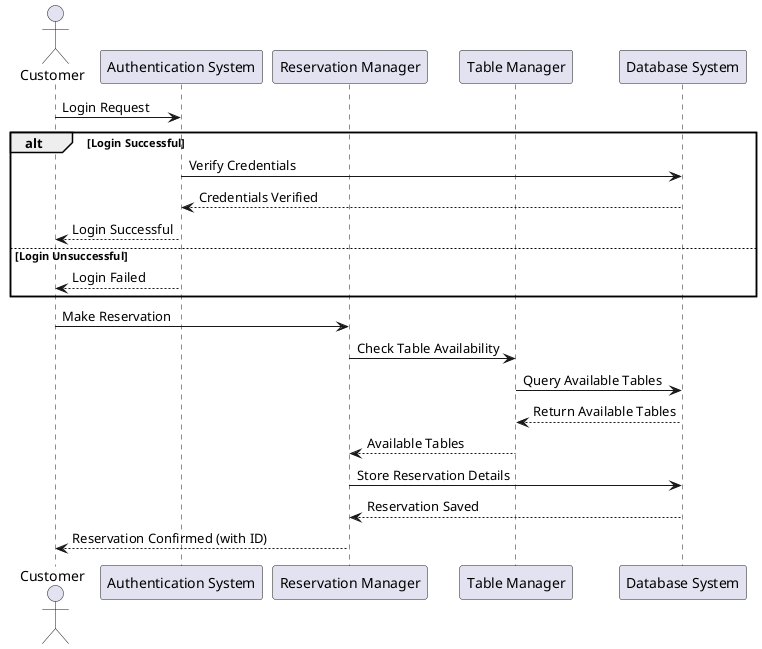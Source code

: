 @startuml
'autonumber

actor Customer
participant "Authentication System"
participant "Reservation Manager"
participant "Table Manager"
participant "Database System"

Customer -> "Authentication System": Login Request
alt Login Successful
    "Authentication System" -> "Database System": Verify Credentials
    "Database System" --> "Authentication System": Credentials Verified
    "Authentication System" --> Customer: Login Successful
else Login Unsuccessful
    "Authentication System" --> Customer: Login Failed
end

Customer -> "Reservation Manager": Make Reservation
"Reservation Manager" -> "Table Manager": Check Table Availability
"Table Manager" -> "Database System": Query Available Tables
"Database System" --> "Table Manager": Return Available Tables
"Table Manager" --> "Reservation Manager": Available Tables

"Reservation Manager" -> "Database System": Store Reservation Details
"Database System" --> "Reservation Manager": Reservation Saved
"Reservation Manager" --> Customer: Reservation Confirmed (with ID)
@enduml